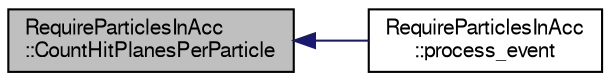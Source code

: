 digraph "RequireParticlesInAcc::CountHitPlanesPerParticle"
{
  bgcolor="transparent";
  edge [fontname="FreeSans",fontsize="10",labelfontname="FreeSans",labelfontsize="10"];
  node [fontname="FreeSans",fontsize="10",shape=record];
  rankdir="LR";
  Node1 [label="RequireParticlesInAcc\l::CountHitPlanesPerParticle",height=0.2,width=0.4,color="black", fillcolor="grey75", style="filled" fontcolor="black"];
  Node1 -> Node2 [dir="back",color="midnightblue",fontsize="10",style="solid",fontname="FreeSans"];
  Node2 [label="RequireParticlesInAcc\l::process_event",height=0.2,width=0.4,color="black",URL="$da/d73/classRequireParticlesInAcc.html#a6d1809a67044211fe54ffa7bbab86619"];
}
